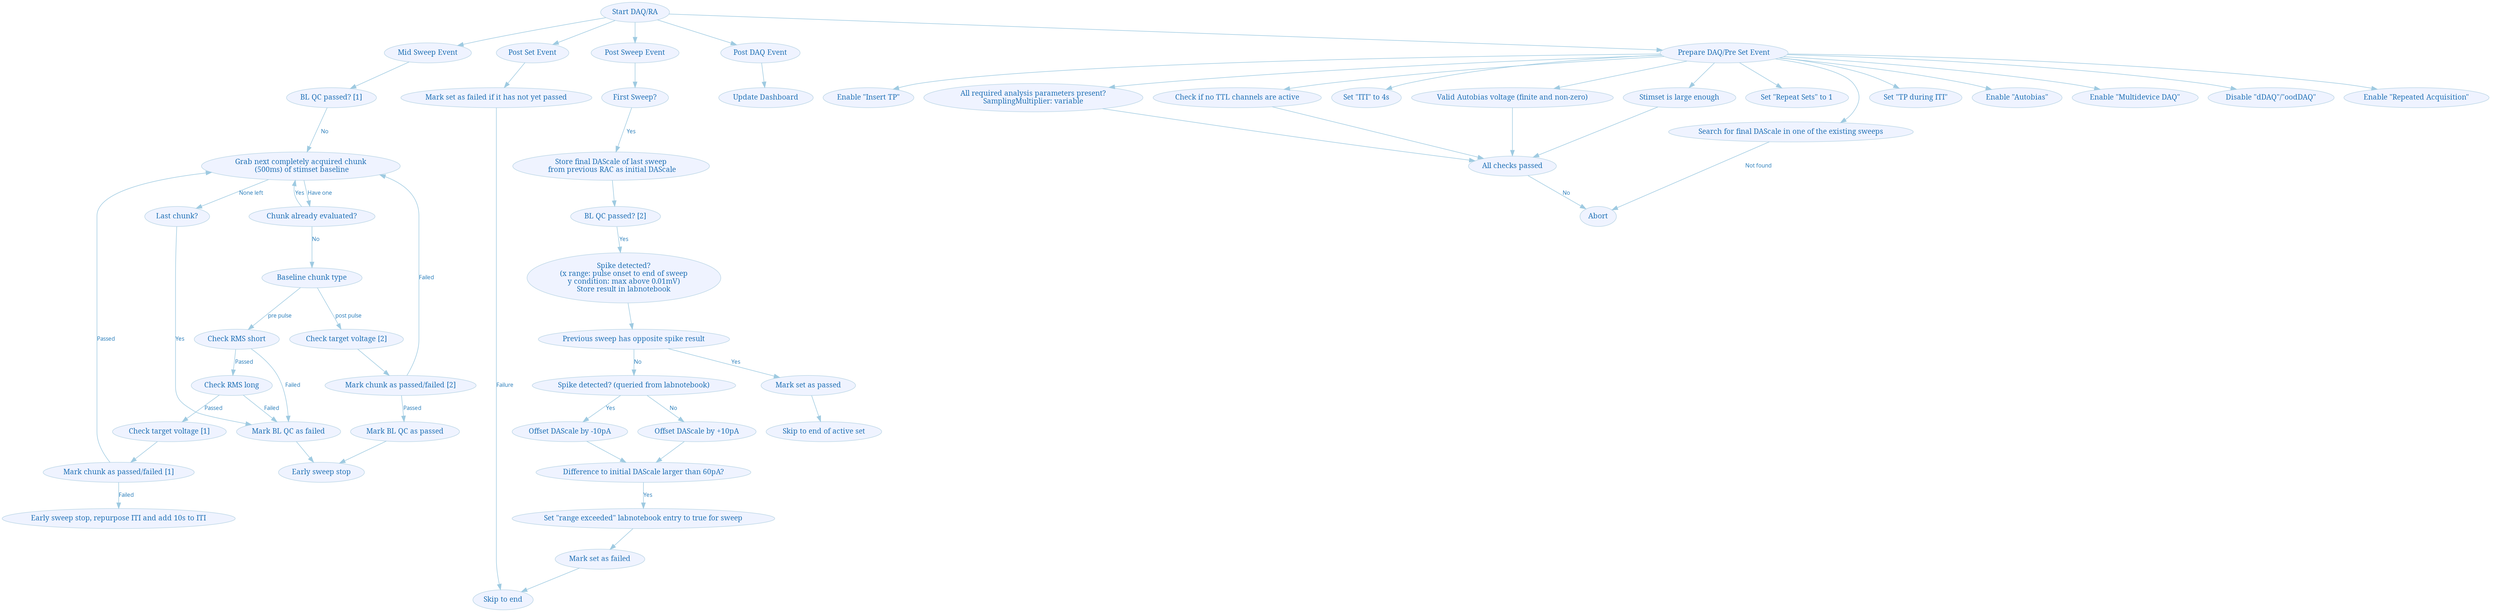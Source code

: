 digraph G {
    fontname="sans-serif";
    compound="true";
    ratio="0,01";
    center="true";
    penwidth="0.1";
    edge [comment="Wildcard edge",
          fontname="sans-serif",
          fontsize=10,
          colorscheme="blues3",
          color=2,
          fontcolor=3];
    node [fontname="serif",
          fontsize=13,
          fillcolor="1",
          colorscheme="blues4",
          color="2",
          fontcolor="4",
          style="filled"];
    "Start DAQ/RA";
    "Mid Sweep Event";
    "Post Set Event";
    "Post Sweep Event";
    "Prepare DAQ/Pre Set Event";
    "Post DAQ Event";
    "Start DAQ/RA" -> "Mid Sweep Event";
    "Start DAQ/RA" -> "Prepare DAQ/Pre Set Event";
    "Start DAQ/RA" -> "Post Set Event";
    "Start DAQ/RA" -> "Post Sweep Event";
    "Start DAQ/RA" -> "Post DAQ Event";
    subgraph cluster_preDAQ {
        color="invis";
        edge [comment="Wildcard node added automatic in EG."];
        node [comment="Wildcard node added automatic in EG."];
        "Prepare DAQ/Pre Set Event" -> "Set \"Repeat Sets\" to 1";
        "Prepare DAQ/Pre Set Event" -> "Stimset is large enough";
        "Abort";
        "Stimset is large enough";
        "Stimset is large enough" -> "All checks passed";
        "Set \"TP during ITI\"";
        "Enable \"Autobias\"";
        "Enable \"Multidevice DAQ\"";
        "Disable \"dDAQ\"/\"oodDAQ\"";
        "Enable \"Repeated Acquisition\"";
        "Enable \"Insert TP\"";
        "Valid Autobias voltage (finite and non-zero)";
        "Check if no TTL channels are active";
        "Prepare DAQ/Pre Set Event" -> "Enable \"Autobias\"";
        "Prepare DAQ/Pre Set Event" -> "Set \"TP during ITI\"";
        "Prepare DAQ/Pre Set Event" -> "Valid Autobias voltage (finite and non-zero)";
        "Prepare DAQ/Pre Set Event" -> "Enable \"Multidevice DAQ\"";
        "Prepare DAQ/Pre Set Event" -> "Disable \"dDAQ\"/\"oodDAQ\"";
        "Prepare DAQ/Pre Set Event" -> "Check if no TTL channels are active";
        "Prepare DAQ/Pre Set Event" -> "Enable \"Insert TP\"";
        "All checks passed";
        "Set \"TP during ITI\"";
        "Valid Autobias voltage (finite and non-zero)" -> "All checks passed";
        "Check if no TTL channels are active" -> "All checks passed";
        "All checks passed" -> "Abort"  [label="No"];
        "Prepare DAQ/Pre Set Event" -> "Set \"ITI\" to 4s";
        "Prepare DAQ/Pre Set Event" -> "Search for final DAScale in one of the existing sweeps";
        "Prepare DAQ/Pre Set Event" -> "Enable \"Repeated Acquisition\"";
        "Post DAQ Event" -> "Update Dashboard";
        "All required analysis parameters present?\nSamplingMultiplier: variable";
        "Prepare DAQ/Pre Set Event" -> "All required analysis parameters present?\nSamplingMultiplier: variable";
        "All required analysis parameters present?\nSamplingMultiplier: variable" -> "All checks passed";
    }

    "Mark set as failed if it has not yet passed";
    "Post Set Event" -> "Mark set as failed if it has not yet passed";
    "BL QC passed? [2]";
    "Skip to end of active set";
    "Skip to end";
    "BL QC passed? [1]";
    "Mid Sweep Event" -> "BL QC passed? [1]";
    "Grab next completely acquired chunk\n (500ms) of stimset baseline";
    "BL QC passed? [1]" -> "Grab next completely acquired chunk\n (500ms) of stimset baseline"  [label="No"];
    "Baseline chunk type";
    "Chunk already evaluated?";
    "Grab next completely acquired chunk\n (500ms) of stimset baseline" -> "Chunk already evaluated?"  [label="Have one"];
    "Grab next completely acquired chunk\n (500ms) of stimset baseline" -> "Last chunk?"  [label="None left"];
    "Last chunk?" -> "Mark BL QC as failed"  [label="Yes"];
    "Chunk already evaluated?" -> "Grab next completely acquired chunk\n (500ms) of stimset baseline"  [label="Yes"];
    "Chunk already evaluated?" -> "Baseline chunk type"  [label="No"];
    "Check RMS short";
    "Check RMS long";
    "Check target voltage [1]";
    "Check target voltage [2]";
    "Baseline chunk type" -> "Check RMS short"  [label="pre pulse"];
    "Check RMS short" -> "Check RMS long"  [label="Passed"];
    "Check RMS short" -> "Mark BL QC as failed"  [label="Failed"];
    "Check RMS long" -> "Mark BL QC as failed"  [label="Failed"];
    "Check RMS long" -> "Check target voltage [1]"  [label="Passed"];
    "Mark chunk as passed/failed [1]";
    "Check target voltage [1]" -> "Mark chunk as passed/failed [1]";
    "Mark chunk as passed/failed [1]" -> "Grab next completely acquired chunk\n (500ms) of stimset baseline"  [label="Passed"];
    "Early sweep stop, repurpose ITI and add 10s to ITI";
    "Mark chunk as passed/failed [1]" -> "Early sweep stop, repurpose ITI and add 10s to ITI"  [label="Failed"];
    "Baseline chunk type" -> "Check target voltage [2]"  [label="post pulse"];
    "Check target voltage [2]" -> "Mark chunk as passed/failed [2]";
    "Mark chunk as passed/failed [2]" -> "Grab next completely acquired chunk\n (500ms) of stimset baseline"  [label="Failed"];
    "Mark chunk as passed/failed [2]" -> "Mark BL QC as passed"  [label="Passed"];
    "Set \"ITI\" to 4s";
    "Search for final DAScale in one of the existing sweeps";
    "Search for final DAScale in one of the existing sweeps" -> "Abort"  [label="Not found"];
    "First Sweep?";
    "First Sweep?" -> "Store final DAScale of last sweep\n from previous RAC as initial DAScale"  [label="Yes"];
    "Post Sweep Event" -> "First Sweep?";
    "BL QC passed? [2]" -> "Spike detected?\n(x range: pulse onset to end of sweep\ny condition: max above 0.01mV)\nStore result in labnotebook"  [label="Yes"];
    "Spike detected?\n(x range: pulse onset to end of sweep\ny condition: max above 0.01mV)\nStore result in labnotebook" -> "Previous sweep has opposite spike result";
    "Previous sweep has opposite spike result" -> "Mark set as passed"  [label="Yes"];
    "Mark set as passed" -> "Skip to end of active set";
    "Previous sweep has opposite spike result" -> "Spike detected? (queried from labnotebook)"  [label="No"];
    "Spike detected? (queried from labnotebook)" -> "Offset DAScale by -10pA"  [label="Yes"];
    "Offset DAScale by +10pA" -> "Difference to initial DAScale larger than 60pA?";
    "Spike detected? (queried from labnotebook)" -> "Offset DAScale by +10pA"  [label="No"];
    "Offset DAScale by -10pA" -> "Difference to initial DAScale larger than 60pA?";
    "Mark set as failed" -> "Skip to end";
    "Store final DAScale of last sweep\n from previous RAC as initial DAScale" -> "BL QC passed? [2]";
    "Set \"Repeat Sets\" to 1";
    "Early sweep stop";
    "Mark BL QC as passed" -> "Early sweep stop";
    "Mark BL QC as failed" -> "Early sweep stop";
    "Set \"range exceeded\" labnotebook entry to true for sweep";
    "Difference to initial DAScale larger than 60pA?" -> "Set \"range exceeded\" labnotebook entry to true for sweep"  [label="Yes"];
    "Set \"range exceeded\" labnotebook entry to true for sweep" -> "Mark set as failed";
    "Mark set as failed if it has not yet passed" -> "Skip to end"  [label="Failure"];
}
